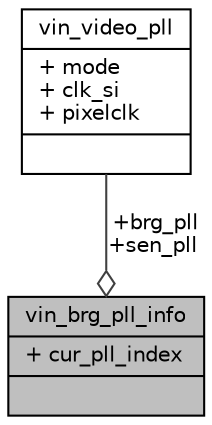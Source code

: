 digraph "vin_brg_pll_info"
{
 // INTERACTIVE_SVG=YES
 // LATEX_PDF_SIZE
  bgcolor="transparent";
  edge [fontname="Helvetica",fontsize="10",labelfontname="Helvetica",labelfontsize="10"];
  node [fontname="Helvetica",fontsize="10",shape=record];
  Node1 [label="{vin_brg_pll_info\n|+ cur_pll_index\l|}",height=0.2,width=0.4,color="black", fillcolor="grey75", style="filled", fontcolor="black",tooltip=" "];
  Node2 -> Node1 [color="grey25",fontsize="10",style="solid",label=" +brg_pll\n+sen_pll" ,arrowhead="odiamond",fontname="Helvetica"];
  Node2 [label="{vin_video_pll\n|+ mode\l+ clk_si\l+ pixelclk\l|}",height=0.2,width=0.4,color="black",URL="$d5/dad/structvin__video__pll.html",tooltip=" "];
}
